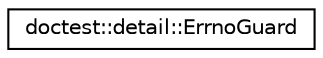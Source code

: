 digraph "Graphical Class Hierarchy"
{
 // LATEX_PDF_SIZE
  edge [fontname="Helvetica",fontsize="10",labelfontname="Helvetica",labelfontsize="10"];
  node [fontname="Helvetica",fontsize="10",shape=record];
  rankdir="LR";
  Node0 [label="doctest::detail::ErrnoGuard",height=0.2,width=0.4,color="black", fillcolor="white", style="filled",URL="$classdoctest_1_1detail_1_1_errno_guard.html",tooltip=" "];
}
